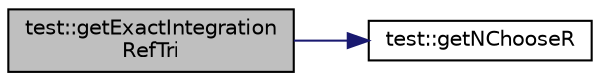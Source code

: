 digraph "test::getExactIntegrationRefTri"
{
  edge [fontname="Helvetica",fontsize="10",labelfontname="Helvetica",labelfontsize="10"];
  node [fontname="Helvetica",fontsize="10",shape=record];
  rankdir="LR";
  Node7 [label="test::getExactIntegration\lRefTri",height=0.2,width=0.4,color="black", fillcolor="grey75", style="filled", fontcolor="black"];
  Node7 -> Node8 [color="midnightblue",fontsize="10",style="solid",fontname="Helvetica"];
  Node8 [label="test::getNChooseR",height=0.2,width=0.4,color="black", fillcolor="white", style="filled",URL="$namespacetest.html#a44d761477bf0e6293198849c53cb8abc",tooltip="Computes  \"n choose r\". "];
}
